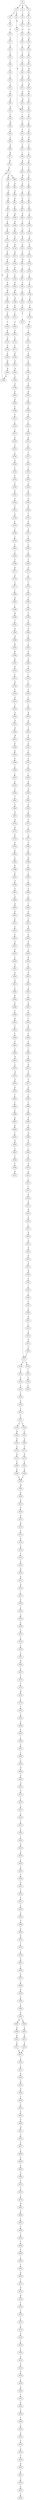 strict digraph  {
	S0 -> S1 [ label = E ];
	S0 -> S2 [ label = A ];
	S0 -> S3 [ label = G ];
	S1 -> S4 [ label = A ];
	S1 -> S5 [ label = S ];
	S2 -> S6 [ label = L ];
	S3 -> S7 [ label = E ];
	S4 -> S8 [ label = M ];
	S5 -> S9 [ label = C ];
	S6 -> S10 [ label = A ];
	S7 -> S11 [ label = T ];
	S8 -> S12 [ label = D ];
	S9 -> S13 [ label = V ];
	S10 -> S14 [ label = D ];
	S11 -> S15 [ label = D ];
	S12 -> S16 [ label = I ];
	S13 -> S17 [ label = A ];
	S14 -> S18 [ label = N ];
	S15 -> S19 [ label = Q ];
	S16 -> S20 [ label = S ];
	S17 -> S21 [ label = S ];
	S18 -> S22 [ label = I ];
	S19 -> S23 [ label = M ];
	S20 -> S24 [ label = P ];
	S21 -> S25 [ label = D ];
	S22 -> S26 [ label = F ];
	S23 -> S27 [ label = E ];
	S24 -> S28 [ label = Q ];
	S25 -> S29 [ label = T ];
	S26 -> S30 [ label = Y ];
	S27 -> S31 [ label = R ];
	S28 -> S32 [ label = F ];
	S29 -> S33 [ label = I ];
	S30 -> S34 [ label = G ];
	S31 -> S35 [ label = R ];
	S32 -> S36 [ label = L ];
	S33 -> S37 [ label = L ];
	S34 -> S38 [ label = N ];
	S35 -> S39 [ label = Q ];
	S36 -> S40 [ label = R ];
	S37 -> S41 [ label = V ];
	S38 -> S42 [ label = E ];
	S39 -> S43 [ label = M ];
	S40 -> S44 [ label = E ];
	S41 -> S45 [ label = G ];
	S42 -> S46 [ label = A ];
	S43 -> S47 [ label = H ];
	S44 -> S48 [ label = W ];
	S45 -> S49 [ label = H ];
	S46 -> S50 [ label = M ];
	S47 -> S51 [ label = F ];
	S48 -> S52 [ label = P ];
	S49 -> S53 [ label = H ];
	S50 -> S12 [ label = D ];
	S51 -> S54 [ label = A ];
	S52 -> S55 [ label = L ];
	S53 -> S56 [ label = Y ];
	S54 -> S57 [ label = S ];
	S55 -> S58 [ label = K ];
	S56 -> S59 [ label = M ];
	S57 -> S60 [ label = L ];
	S58 -> S61 [ label = G ];
	S59 -> S62 [ label = S ];
	S60 -> S63 [ label = A ];
	S61 -> S64 [ label = H ];
	S62 -> S65 [ label = S ];
	S63 -> S66 [ label = N ];
	S64 -> S67 [ label = S ];
	S65 -> S68 [ label = H ];
	S66 -> S69 [ label = V ];
	S67 -> S70 [ label = Q ];
	S68 -> S71 [ label = H ];
	S69 -> S72 [ label = I ];
	S70 -> S73 [ label = H ];
	S71 -> S74 [ label = H ];
	S72 -> S75 [ label = S ];
	S73 -> S76 [ label = A ];
	S74 -> S77 [ label = D ];
	S75 -> S78 [ label = T ];
	S76 -> S79 [ label = E ];
	S77 -> S80 [ label = G ];
	S77 -> S81 [ label = H ];
	S78 -> S82 [ label = L ];
	S79 -> S83 [ label = W ];
	S80 -> S84 [ label = E ];
	S81 -> S85 [ label = E ];
	S82 -> S86 [ label = I ];
	S83 -> S87 [ label = L ];
	S84 -> S88 [ label = D ];
	S85 -> S89 [ label = Y ];
	S86 -> S90 [ label = A ];
	S87 -> S91 [ label = G ];
	S88 -> S92 [ label = H ];
	S89 -> S93 [ label = E ];
	S90 -> S94 [ label = G ];
	S91 -> S95 [ label = A ];
	S92 -> S96 [ label = Y ];
	S93 -> S97 [ label = G ];
	S94 -> S98 [ label = G ];
	S95 -> S99 [ label = I ];
	S96 -> S100 [ label = H ];
	S97 -> S101 [ label = S ];
	S98 -> S102 [ label = G ];
	S99 -> S103 [ label = E ];
	S100 -> S104 [ label = D ];
	S101 -> S105 [ label = D ];
	S102 -> S106 [ label = P ];
	S103 -> S107 [ label = G ];
	S104 -> S108 [ label = H ];
	S105 -> S109 [ label = D ];
	S106 -> S110 [ label = P ];
	S107 -> S111 [ label = P ];
	S108 -> S112 [ label = G ];
	S109 -> S113 [ label = T ];
	S110 -> S114 [ label = A ];
	S111 -> S115 [ label = V ];
	S112 -> S116 [ label = E ];
	S113 -> S117 [ label = G ];
	S114 -> S118 [ label = P ];
	S115 -> S119 [ label = A ];
	S115 -> S120 [ label = G ];
	S116 -> S121 [ label = K ];
	S117 -> S122 [ label = E ];
	S118 -> S123 [ label = T ];
	S119 -> S124 [ label = V ];
	S120 -> S125 [ label = I ];
	S121 -> S126 [ label = K ];
	S122 -> S127 [ label = R ];
	S123 -> S128 [ label = V ];
	S124 -> S129 [ label = A ];
	S125 -> S130 [ label = A ];
	S126 -> S131 [ label = E ];
	S127 -> S132 [ label = S ];
	S128 -> S133 [ label = L ];
	S129 -> S134 [ label = L ];
	S130 -> S135 [ label = L ];
	S131 -> S136 [ label = S ];
	S132 -> S137 [ label = H ];
	S133 -> S138 [ label = T ];
	S134 -> S139 [ label = T ];
	S136 -> S140 [ label = N ];
	S137 -> S141 [ label = S ];
	S138 -> S142 [ label = Y ];
	S139 -> S143 [ label = G ];
	S140 -> S144 [ label = W ];
	S141 -> S145 [ label = H ];
	S142 -> S146 [ label = K ];
	S143 -> S147 [ label = L ];
	S144 -> S148 [ label = H ];
	S145 -> S149 [ label = H ];
	S146 -> S150 [ label = G ];
	S147 -> S151 [ label = V ];
	S148 -> S152 [ label = D ];
	S149 -> S153 [ label = E ];
	S150 -> S154 [ label = V ];
	S151 -> S155 [ label = A ];
	S151 -> S156 [ label = S ];
	S152 -> S157 [ label = V ];
	S153 -> S158 [ label = P ];
	S154 -> S159 [ label = P ];
	S155 -> S160 [ label = H ];
	S156 -> S161 [ label = L ];
	S157 -> S162 [ label = A ];
	S158 -> S163 [ label = S ];
	S159 -> S164 [ label = F ];
	S160 -> S165 [ label = E ];
	S161 -> S166 [ label = E ];
	S162 -> S167 [ label = P ];
	S163 -> S168 [ label = E ];
	S164 -> S169 [ label = I ];
	S165 -> S170 [ label = A ];
	S166 -> S171 [ label = P ];
	S167 -> S172 [ label = A ];
	S168 -> S173 [ label = E ];
	S169 -> S174 [ label = L ];
	S170 -> S175 [ label = N ];
	S171 -> S176 [ label = N ];
	S172 -> S177 [ label = T ];
	S173 -> S178 [ label = D ];
	S174 -> S179 [ label = P ];
	S175 -> S180 [ label = G ];
	S176 -> S181 [ label = G ];
	S177 -> S182 [ label = H ];
	S178 -> S183 [ label = E ];
	S179 -> S184 [ label = K ];
	S180 -> S185 [ label = K ];
	S181 -> S186 [ label = K ];
	S182 -> S187 [ label = N ];
	S183 -> S188 [ label = H ];
	S184 -> S189 [ label = V ];
	S185 -> S190 [ label = F ];
	S186 -> S190 [ label = F ];
	S187 -> S191 [ label = H ];
	S188 -> S192 [ label = H ];
	S189 -> S193 [ label = I ];
	S190 -> S194 [ label = M ];
	S191 -> S195 [ label = S ];
	S192 -> S196 [ label = H ];
	S193 -> S197 [ label = E ];
	S194 -> S198 [ label = N ];
	S195 -> S199 [ label = D ];
	S196 -> S77 [ label = D ];
	S197 -> S200 [ label = A ];
	S198 -> S201 [ label = K ];
	S199 -> S202 [ label = S ];
	S200 -> S203 [ label = H ];
	S201 -> S204 [ label = D ];
	S202 -> S205 [ label = D ];
	S203 -> S206 [ label = Y ];
	S204 -> S207 [ label = A ];
	S205 -> S208 [ label = P ];
	S206 -> S209 [ label = S ];
	S207 -> S210 [ label = R ];
	S208 -> S211 [ label = E ];
	S209 -> S212 [ label = R ];
	S210 -> S213 [ label = A ];
	S211 -> S214 [ label = L ];
	S212 -> S215 [ label = L ];
	S213 -> S216 [ label = P ];
	S214 -> S217 [ label = C ];
	S215 -> S218 [ label = D ];
	S216 -> S219 [ label = A ];
	S217 -> S220 [ label = G ];
	S218 -> S221 [ label = E ];
	S219 -> S222 [ label = V ];
	S220 -> S223 [ label = Y ];
	S221 -> S224 [ label = L ];
	S222 -> S225 [ label = E ];
	S223 -> S226 [ label = L ];
	S224 -> S227 [ label = S ];
	S225 -> S228 [ label = R ];
	S226 -> S229 [ label = E ];
	S227 -> S230 [ label = L ];
	S228 -> S231 [ label = A ];
	S229 -> S232 [ label = Y ];
	S230 -> S233 [ label = V ];
	S231 -> S234 [ label = N ];
	S232 -> S235 [ label = F ];
	S233 -> S236 [ label = G ];
	S234 -> S237 [ label = I ];
	S235 -> S238 [ label = V ];
	S236 -> S239 [ label = G ];
	S237 -> S240 [ label = F ];
	S238 -> S241 [ label = F ];
	S239 -> S242 [ label = K ];
	S240 -> S243 [ label = T ];
	S241 -> S244 [ label = G ];
	S242 -> S245 [ label = A ];
	S243 -> S246 [ label = A ];
	S244 -> S247 [ label = V ];
	S245 -> S248 [ label = R ];
	S246 -> S249 [ label = E ];
	S247 -> S250 [ label = A ];
	S248 -> S251 [ label = V ];
	S249 -> S252 [ label = G ];
	S250 -> S253 [ label = V ];
	S251 -> S254 [ label = D ];
	S252 -> S255 [ label = T ];
	S253 -> S256 [ label = T ];
	S254 -> S257 [ label = E ];
	S255 -> S258 [ label = T ];
	S256 -> S259 [ label = L ];
	S257 -> S260 [ label = V ];
	S258 -> S261 [ label = A ];
	S259 -> S262 [ label = L ];
	S260 -> S263 [ label = L ];
	S261 -> S264 [ label = N ];
	S262 -> S265 [ label = V ];
	S263 -> S266 [ label = L ];
	S264 -> S267 [ label = Y ];
	S265 -> S268 [ label = V ];
	S266 -> S269 [ label = T ];
	S267 -> S270 [ label = F ];
	S268 -> S271 [ label = A ];
	S269 -> S272 [ label = A ];
	S270 -> S273 [ label = T ];
	S271 -> S274 [ label = A ];
	S272 -> S275 [ label = L ];
	S273 -> S276 [ label = M ];
	S274 -> S277 [ label = A ];
	S275 -> S278 [ label = S ];
	S276 -> S279 [ label = F ];
	S277 -> S280 [ label = I ];
	S278 -> S281 [ label = G ];
	S279 -> S282 [ label = F ];
	S280 -> S283 [ label = R ];
	S281 -> S284 [ label = N ];
	S282 -> S285 [ label = G ];
	S283 -> S286 [ label = I ];
	S284 -> S287 [ label = Y ];
	S285 -> S288 [ label = G ];
	S286 -> S289 [ label = W ];
	S287 -> S290 [ label = F ];
	S288 -> S291 [ label = G ];
	S289 -> S292 [ label = T ];
	S290 -> S293 [ label = A ];
	S291 -> S294 [ label = I ];
	S292 -> S295 [ label = D ];
	S293 -> S296 [ label = D ];
	S294 -> S297 [ label = G ];
	S295 -> S298 [ label = R ];
	S296 -> S299 [ label = E ];
	S297 -> S300 [ label = C ];
	S298 -> S301 [ label = K ];
	S299 -> S302 [ label = G ];
	S300 -> S303 [ label = S ];
	S301 -> S304 [ label = K ];
	S302 -> S305 [ label = E ];
	S303 -> S306 [ label = H ];
	S304 -> S307 [ label = K ];
	S305 -> S308 [ label = R ];
	S306 -> S309 [ label = S ];
	S307 -> S310 [ label = R ];
	S308 -> S311 [ label = A ];
	S309 -> S312 [ label = N ];
	S310 -> S313 [ label = L ];
	S311 -> S314 [ label = I ];
	S312 -> S315 [ label = H ];
	S313 -> S316 [ label = R ];
	S314 -> S317 [ label = T ];
	S315 -> S318 [ label = L ];
	S316 -> S319 [ label = E ];
	S317 -> S320 [ label = E ];
	S318 -> S321 [ label = G ];
	S319 -> S322 [ label = N ];
	S320 -> S323 [ label = L ];
	S321 -> S324 [ label = V ];
	S322 -> S325 [ label = T ];
	S323 -> S326 [ label = T ];
	S324 -> S327 [ label = C ];
	S325 -> S328 [ label = Q ];
	S326 -> S329 [ label = R ];
	S327 -> S330 [ label = L ];
	S328 -> S331 [ label = N ];
	S329 -> S332 [ label = A ];
	S330 -> S333 [ label = I ];
	S331 -> S334 [ label = H ];
	S332 -> S335 [ label = L ];
	S333 -> S336 [ label = A ];
	S334 -> S337 [ label = M ];
	S335 -> S338 [ label = A ];
	S336 -> S339 [ label = A ];
	S337 -> S340 [ label = E ];
	S338 -> S341 [ label = P ];
	S339 -> S342 [ label = I ];
	S340 -> S343 [ label = K ];
	S341 -> S344 [ label = Y ];
	S342 -> S345 [ label = A ];
	S343 -> S346 [ label = P ];
	S344 -> S347 [ label = R ];
	S345 -> S348 [ label = S ];
	S346 -> S349 [ label = Y ];
	S347 -> S350 [ label = V ];
	S348 -> S351 [ label = D ];
	S349 -> S352 [ label = L ];
	S350 -> S353 [ label = I ];
	S351 -> S354 [ label = V ];
	S352 -> S355 [ label = Y ];
	S353 -> S356 [ label = D ];
	S354 -> S357 [ label = A ];
	S355 -> S358 [ label = V ];
	S356 -> S359 [ label = N ];
	S357 -> S360 [ label = T ];
	S358 -> S361 [ label = T ];
	S359 -> S362 [ label = E ];
	S360 -> S363 [ label = G ];
	S361 -> S364 [ label = V ];
	S362 -> S365 [ label = K ];
	S363 -> S366 [ label = G ];
	S364 -> S367 [ label = E ];
	S365 -> S368 [ label = K ];
	S366 -> S369 [ label = E ];
	S367 -> S370 [ label = N ];
	S368 -> S371 [ label = V ];
	S369 -> S372 [ label = K ];
	S370 -> S373 [ label = D ];
	S371 -> S374 [ label = T ];
	S372 -> S375 [ label = L ];
	S373 -> S376 [ label = E ];
	S374 -> S377 [ label = G ];
	S375 -> S378 [ label = I ];
	S376 -> S379 [ label = K ];
	S377 -> S380 [ label = N ];
	S378 -> S381 [ label = D ];
	S379 -> S382 [ label = E ];
	S380 -> S383 [ label = P ];
	S381 -> S384 [ label = V ];
	S382 -> S385 [ label = S ];
	S383 -> S386 [ label = W ];
	S384 -> S387 [ label = G ];
	S385 -> S388 [ label = D ];
	S386 -> S389 [ label = C ];
	S387 -> S390 [ label = V ];
	S388 -> S391 [ label = K ];
	S389 -> S392 [ label = F ];
	S390 -> S393 [ label = K ];
	S391 -> S394 [ label = D ];
	S392 -> S395 [ label = L ];
	S393 -> S396 [ label = S ];
	S394 -> S397 [ label = S ];
	S395 -> S398 [ label = A ];
	S396 -> S399 [ label = C ];
	S397 -> S400 [ label = G ];
	S398 -> S401 [ label = C ];
	S399 -> S402 [ label = P ];
	S400 -> S403 [ label = Q ];
	S401 -> S404 [ label = I ];
	S402 -> S405 [ label = R ];
	S402 -> S406 [ label = G ];
	S403 -> S407 [ label = E ];
	S404 -> S408 [ label = E ];
	S405 -> S409 [ label = A ];
	S406 -> S410 [ label = A ];
	S407 -> S411 [ label = E ];
	S408 -> S412 [ label = S ];
	S409 -> S413 [ label = D ];
	S410 -> S414 [ label = D ];
	S411 -> S415 [ label = G ];
	S412 -> S416 [ label = D ];
	S413 -> S417 [ label = S ];
	S414 -> S418 [ label = S ];
	S415 -> S419 [ label = S ];
	S416 -> S420 [ label = N ];
	S417 -> S421 [ label = A ];
	S418 -> S421 [ label = A ];
	S419 -> S422 [ label = E ];
	S420 -> S423 [ label = K ];
	S421 -> S424 [ label = V ];
	S422 -> S425 [ label = P ];
	S423 -> S426 [ label = F ];
	S424 -> S427 [ label = A ];
	S425 -> S428 [ label = C ];
	S426 -> S429 [ label = K ];
	S427 -> S430 [ label = A ];
	S428 -> S431 [ label = E ];
	S429 -> S432 [ label = V ];
	S430 -> S433 [ label = N ];
	S431 -> S434 [ label = S ];
	S432 -> S435 [ label = R ];
	S433 -> S436 [ label = D ];
	S434 -> S437 [ label = R ];
	S435 -> S438 [ label = E ];
	S436 -> S439 [ label = Y ];
	S437 -> S440 [ label = L ];
	S438 -> S441 [ label = D ];
	S439 -> S442 [ label = V ];
	S440 -> S443 [ label = K ];
	S441 -> S444 [ label = I ];
	S442 -> S445 [ label = A ];
	S443 -> S446 [ label = E ];
	S444 -> S447 [ label = K ];
	S445 -> S448 [ label = S ];
	S446 -> S449 [ label = Y ];
	S447 -> S450 [ label = A ];
	S448 -> S451 [ label = H ];
	S449 -> S452 [ label = R ];
	S450 -> S453 [ label = L ];
	S451 -> S454 [ label = A ];
	S452 -> S455 [ label = V ];
	S453 -> S456 [ label = K ];
	S454 -> S457 [ label = P ];
	S455 -> S458 [ label = S ];
	S456 -> S459 [ label = E ];
	S457 -> S460 [ label = T ];
	S458 -> S461 [ label = S ];
	S459 -> S462 [ label = A ];
	S460 -> S463 [ label = P ];
	S461 -> S464 [ label = G ];
	S462 -> S465 [ label = L ];
	S463 -> S466 [ label = S ];
	S464 -> S467 [ label = H ];
	S465 -> S468 [ label = E ];
	S466 -> S469 [ label = Q ];
	S467 -> S470 [ label = V ];
	S468 -> S471 [ label = R ];
	S469 -> S472 [ label = T ];
	S470 -> S473 [ label = M ];
	S471 -> S474 [ label = S ];
	S472 -> S475 [ label = T ];
	S473 -> S476 [ label = K ];
	S474 -> S477 [ label = V ];
	S475 -> S478 [ label = V ];
	S476 -> S479 [ label = K ];
	S477 -> S480 [ label = P ];
	S478 -> S481 [ label = H ];
	S479 -> S482 [ label = T ];
	S480 -> S483 [ label = V ];
	S481 -> S484 [ label = P ];
	S482 -> S485 [ label = T ];
	S483 -> S486 [ label = G ];
	S484 -> S487 [ label = L ];
	S485 -> S488 [ label = F ];
	S486 -> S489 [ label = D ];
	S487 -> S490 [ label = T ];
	S488 -> S491 [ label = K ];
	S489 -> S492 [ label = R ];
	S490 -> S493 [ label = T ];
	S491 -> S494 [ label = N ];
	S492 -> S495 [ label = A ];
	S493 -> S496 [ label = T ];
	S494 -> S497 [ label = L ];
	S495 -> S498 [ label = M ];
	S496 -> S499 [ label = G ];
	S497 -> S500 [ label = N ];
	S498 -> S501 [ label = R ];
	S499 -> S502 [ label = I ];
	S500 -> S503 [ label = L ];
	S501 -> S504 [ label = I ];
	S502 -> S505 [ label = V ];
	S503 -> S506 [ label = Y ];
	S504 -> S507 [ label = S ];
	S505 -> S508 [ label = E ];
	S506 -> S509 [ label = C ];
	S507 -> S510 [ label = P ];
	S508 -> S511 [ label = V ];
	S509 -> S512 [ label = D ];
	S510 -> S513 [ label = E ];
	S511 -> S514 [ label = K ];
	S513 -> S515 [ label = L ];
	S514 -> S516 [ label = R ];
	S515 -> S517 [ label = L ];
	S516 -> S518 [ label = P ];
	S517 -> S519 [ label = K ];
	S518 -> S520 [ label = P ];
	S519 -> S521 [ label = H ];
	S520 -> S522 [ label = L ];
	S521 -> S523 [ label = W ];
	S522 -> S524 [ label = G ];
	S523 -> S525 [ label = P ];
	S524 -> S526 [ label = F ];
	S525 -> S527 [ label = L ];
	S526 -> S528 [ label = Y ];
	S527 -> S529 [ label = R ];
	S528 -> S530 [ label = L ];
	S529 -> S531 [ label = G ];
	S530 -> S532 [ label = G ];
	S531 -> S533 [ label = H ];
	S532 -> S534 [ label = F ];
	S533 -> S535 [ label = R ];
	S534 -> S536 [ label = F ];
	S535 -> S537 [ label = R ];
	S536 -> S538 [ label = L ];
	S537 -> S539 [ label = H ];
	S538 -> S540 [ label = A ];
	S539 -> S541 [ label = A ];
	S540 -> S542 [ label = L ];
	S541 -> S543 [ label = L ];
	S542 -> S544 [ label = G ];
	S543 -> S545 [ label = A ];
	S544 -> S546 [ label = V ];
	S545 -> S547 [ label = Y ];
	S546 -> S548 [ label = I ];
	S547 -> S549 [ label = A ];
	S548 -> S550 [ label = G ];
	S549 -> S551 [ label = R ];
	S550 -> S552 [ label = G ];
	S551 -> S553 [ label = L ];
	S552 -> S554 [ label = V ];
	S553 -> S555 [ label = E ];
	S554 -> S556 [ label = C ];
	S555 -> S557 [ label = G ];
	S556 -> S558 [ label = T ];
	S557 -> S559 [ label = P ];
	S558 -> S560 [ label = G ];
	S559 -> S115 [ label = V ];
	S560 -> S561 [ label = L ];
	S561 -> S562 [ label = G ];
	S562 -> S563 [ label = F ];
	S563 -> S564 [ label = S ];
}
